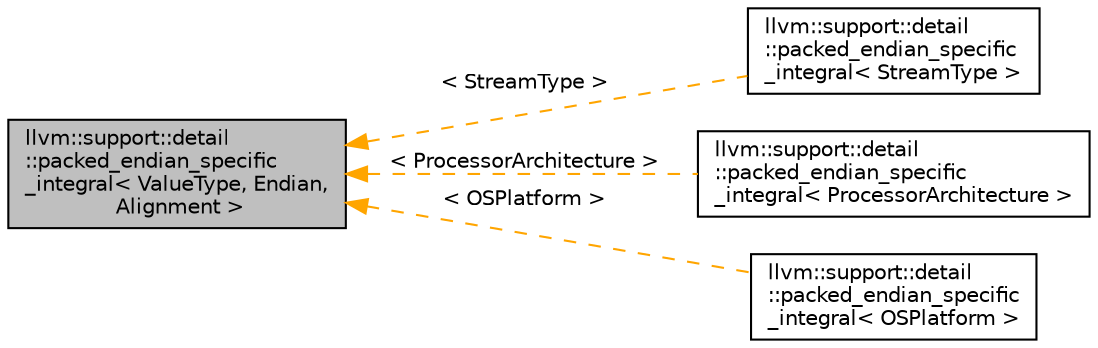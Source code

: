 digraph "llvm::support::detail::packed_endian_specific_integral&lt; ValueType, Endian, Alignment &gt;"
{
 // LATEX_PDF_SIZE
  bgcolor="transparent";
  edge [fontname="Helvetica",fontsize="10",labelfontname="Helvetica",labelfontsize="10"];
  node [fontname="Helvetica",fontsize="10",shape="box"];
  rankdir="LR";
  Node1 [label="llvm::support::detail\l::packed_endian_specific\l_integral\< ValueType, Endian,\l Alignment \>",height=0.2,width=0.4,color="black", fillcolor="grey75", style="filled", fontcolor="black",tooltip=" "];
  Node1 -> Node2 [dir="back",color="orange",fontsize="10",style="dashed",label=" \< StreamType \>" ,fontname="Helvetica"];
  Node2 [label="llvm::support::detail\l::packed_endian_specific\l_integral\< StreamType \>",height=0.2,width=0.4,color="black",URL="$structllvm_1_1support_1_1detail_1_1packed__endian__specific__integral.html",tooltip=" "];
  Node1 -> Node3 [dir="back",color="orange",fontsize="10",style="dashed",label=" \< ProcessorArchitecture \>" ,fontname="Helvetica"];
  Node3 [label="llvm::support::detail\l::packed_endian_specific\l_integral\< ProcessorArchitecture \>",height=0.2,width=0.4,color="black",URL="$structllvm_1_1support_1_1detail_1_1packed__endian__specific__integral.html",tooltip=" "];
  Node1 -> Node4 [dir="back",color="orange",fontsize="10",style="dashed",label=" \< OSPlatform \>" ,fontname="Helvetica"];
  Node4 [label="llvm::support::detail\l::packed_endian_specific\l_integral\< OSPlatform \>",height=0.2,width=0.4,color="black",URL="$structllvm_1_1support_1_1detail_1_1packed__endian__specific__integral.html",tooltip=" "];
}
